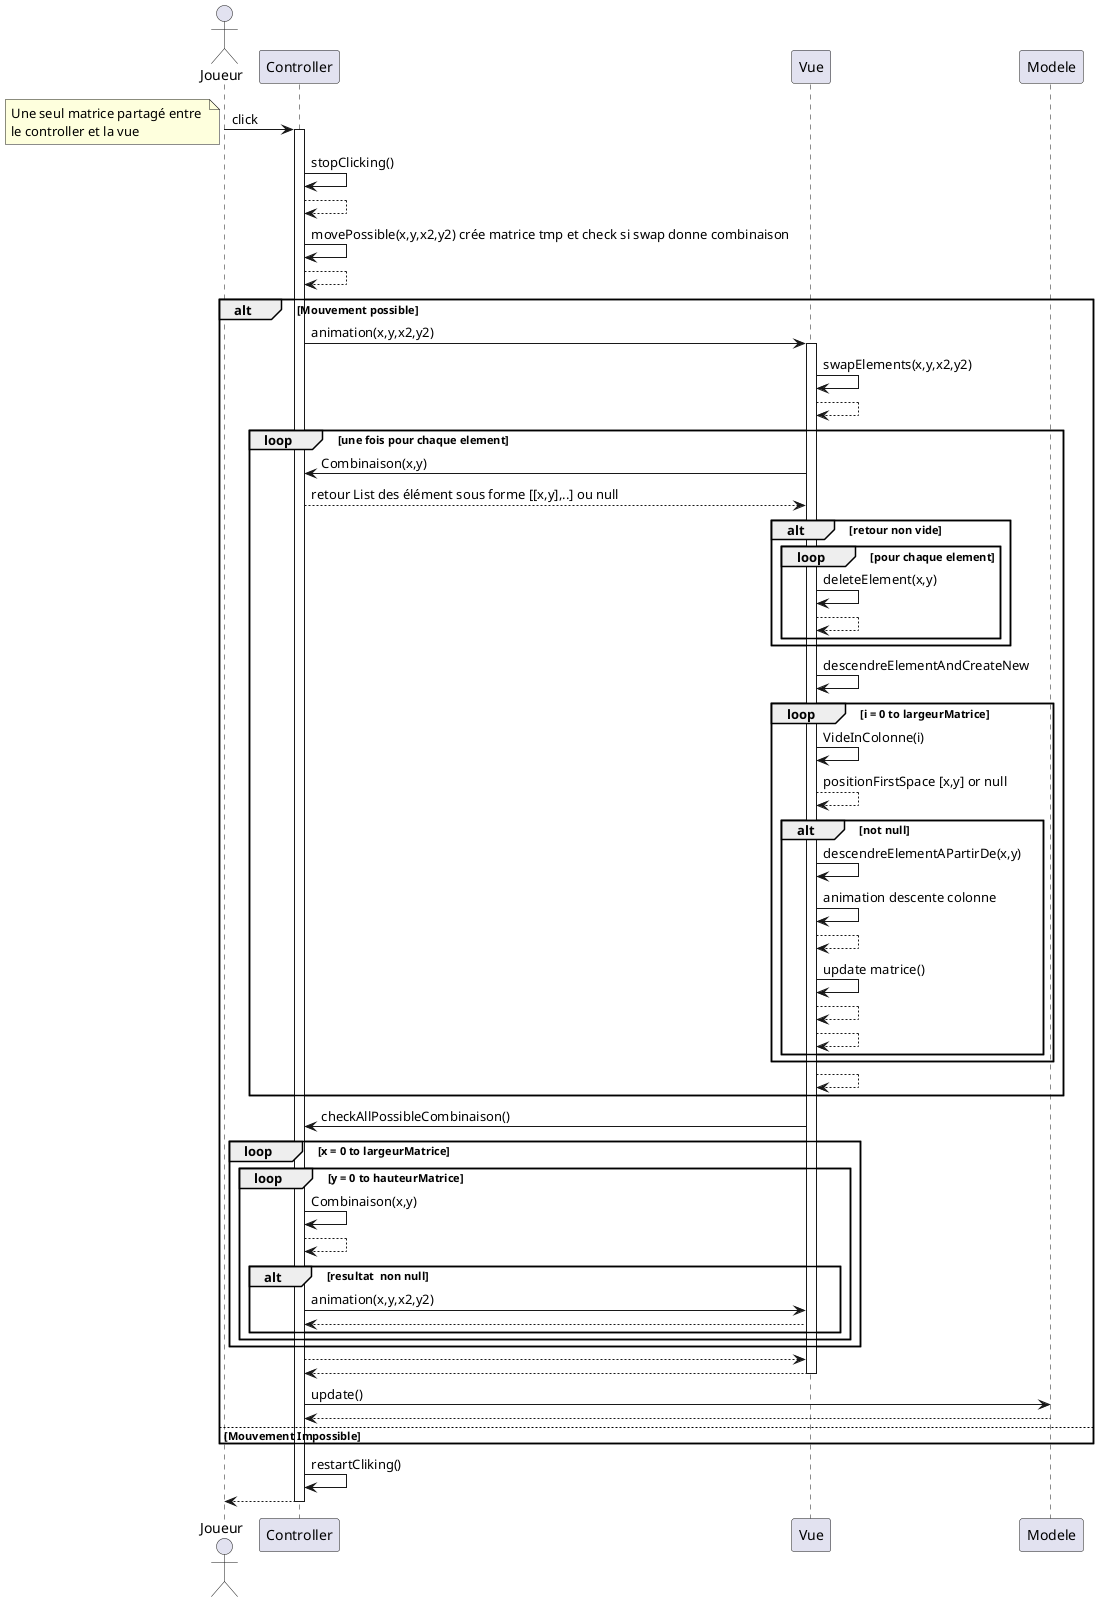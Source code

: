 @startuml Candy Crush
actor Joueur
Joueur -> Controller : click
note left: Une seul matrice partagé entre \nle controller et la vue
activate Controller
Controller -> Controller : stopClicking()
Controller --> Controller
Controller -> Controller : movePossible(x,y,x2,y2) crée matrice tmp et check si swap donne combinaison
Controller --> Controller
alt Mouvement possible

	Controller -> Vue : animation(x,y,x2,y2)
    activate Vue
    Vue -> Vue : swapElements(x,y,x2,y2)
    Vue --> Vue
    loop une fois pour chaque element
        Vue -> Controller : Combinaison(x,y)
        Controller --> Vue : retour List des élément sous forme [[x,y],..] ou null
        alt retour non vide 
            loop pour chaque element
                Vue -> Vue : deleteElement(x,y)
                Vue --> Vue
            end
        end 
        Vue -> Vue : descendreElementAndCreateNew
            loop i = 0 to largeurMatrice
                Vue -> Vue : VideInColonne(i)
                Vue --> Vue : positionFirstSpace [x,y] or null
                alt not null
                    Vue -> Vue : descendreElementAPartirDe(x,y)
                    Vue -> Vue : animation descente colonne
                    Vue --> Vue 
                    Vue -> Vue : update matrice()
                    Vue --> Vue 
                    Vue --> Vue
                end
            end
        Vue --> Vue
    end
    Vue -> Controller : checkAllPossibleCombinaison()
    loop x = 0 to largeurMatrice
        loop y = 0 to hauteurMatrice
            Controller -> Controller : Combinaison(x,y)
            Controller --> Controller
            alt resultat  non null
                Controller -> Vue : animation(x,y,x2,y2)
                Vue --> Controller
            end
        end
    end
    Controller --> Vue
    Vue --> Controller

    deactivate Vue
    Controller -> Modele : update()
    Modele --> Controller
	
else Mouvement Impossible


end
Controller -> Controller : restartCliking()
Controller --> Joueur
deactivate Controller
@enduml